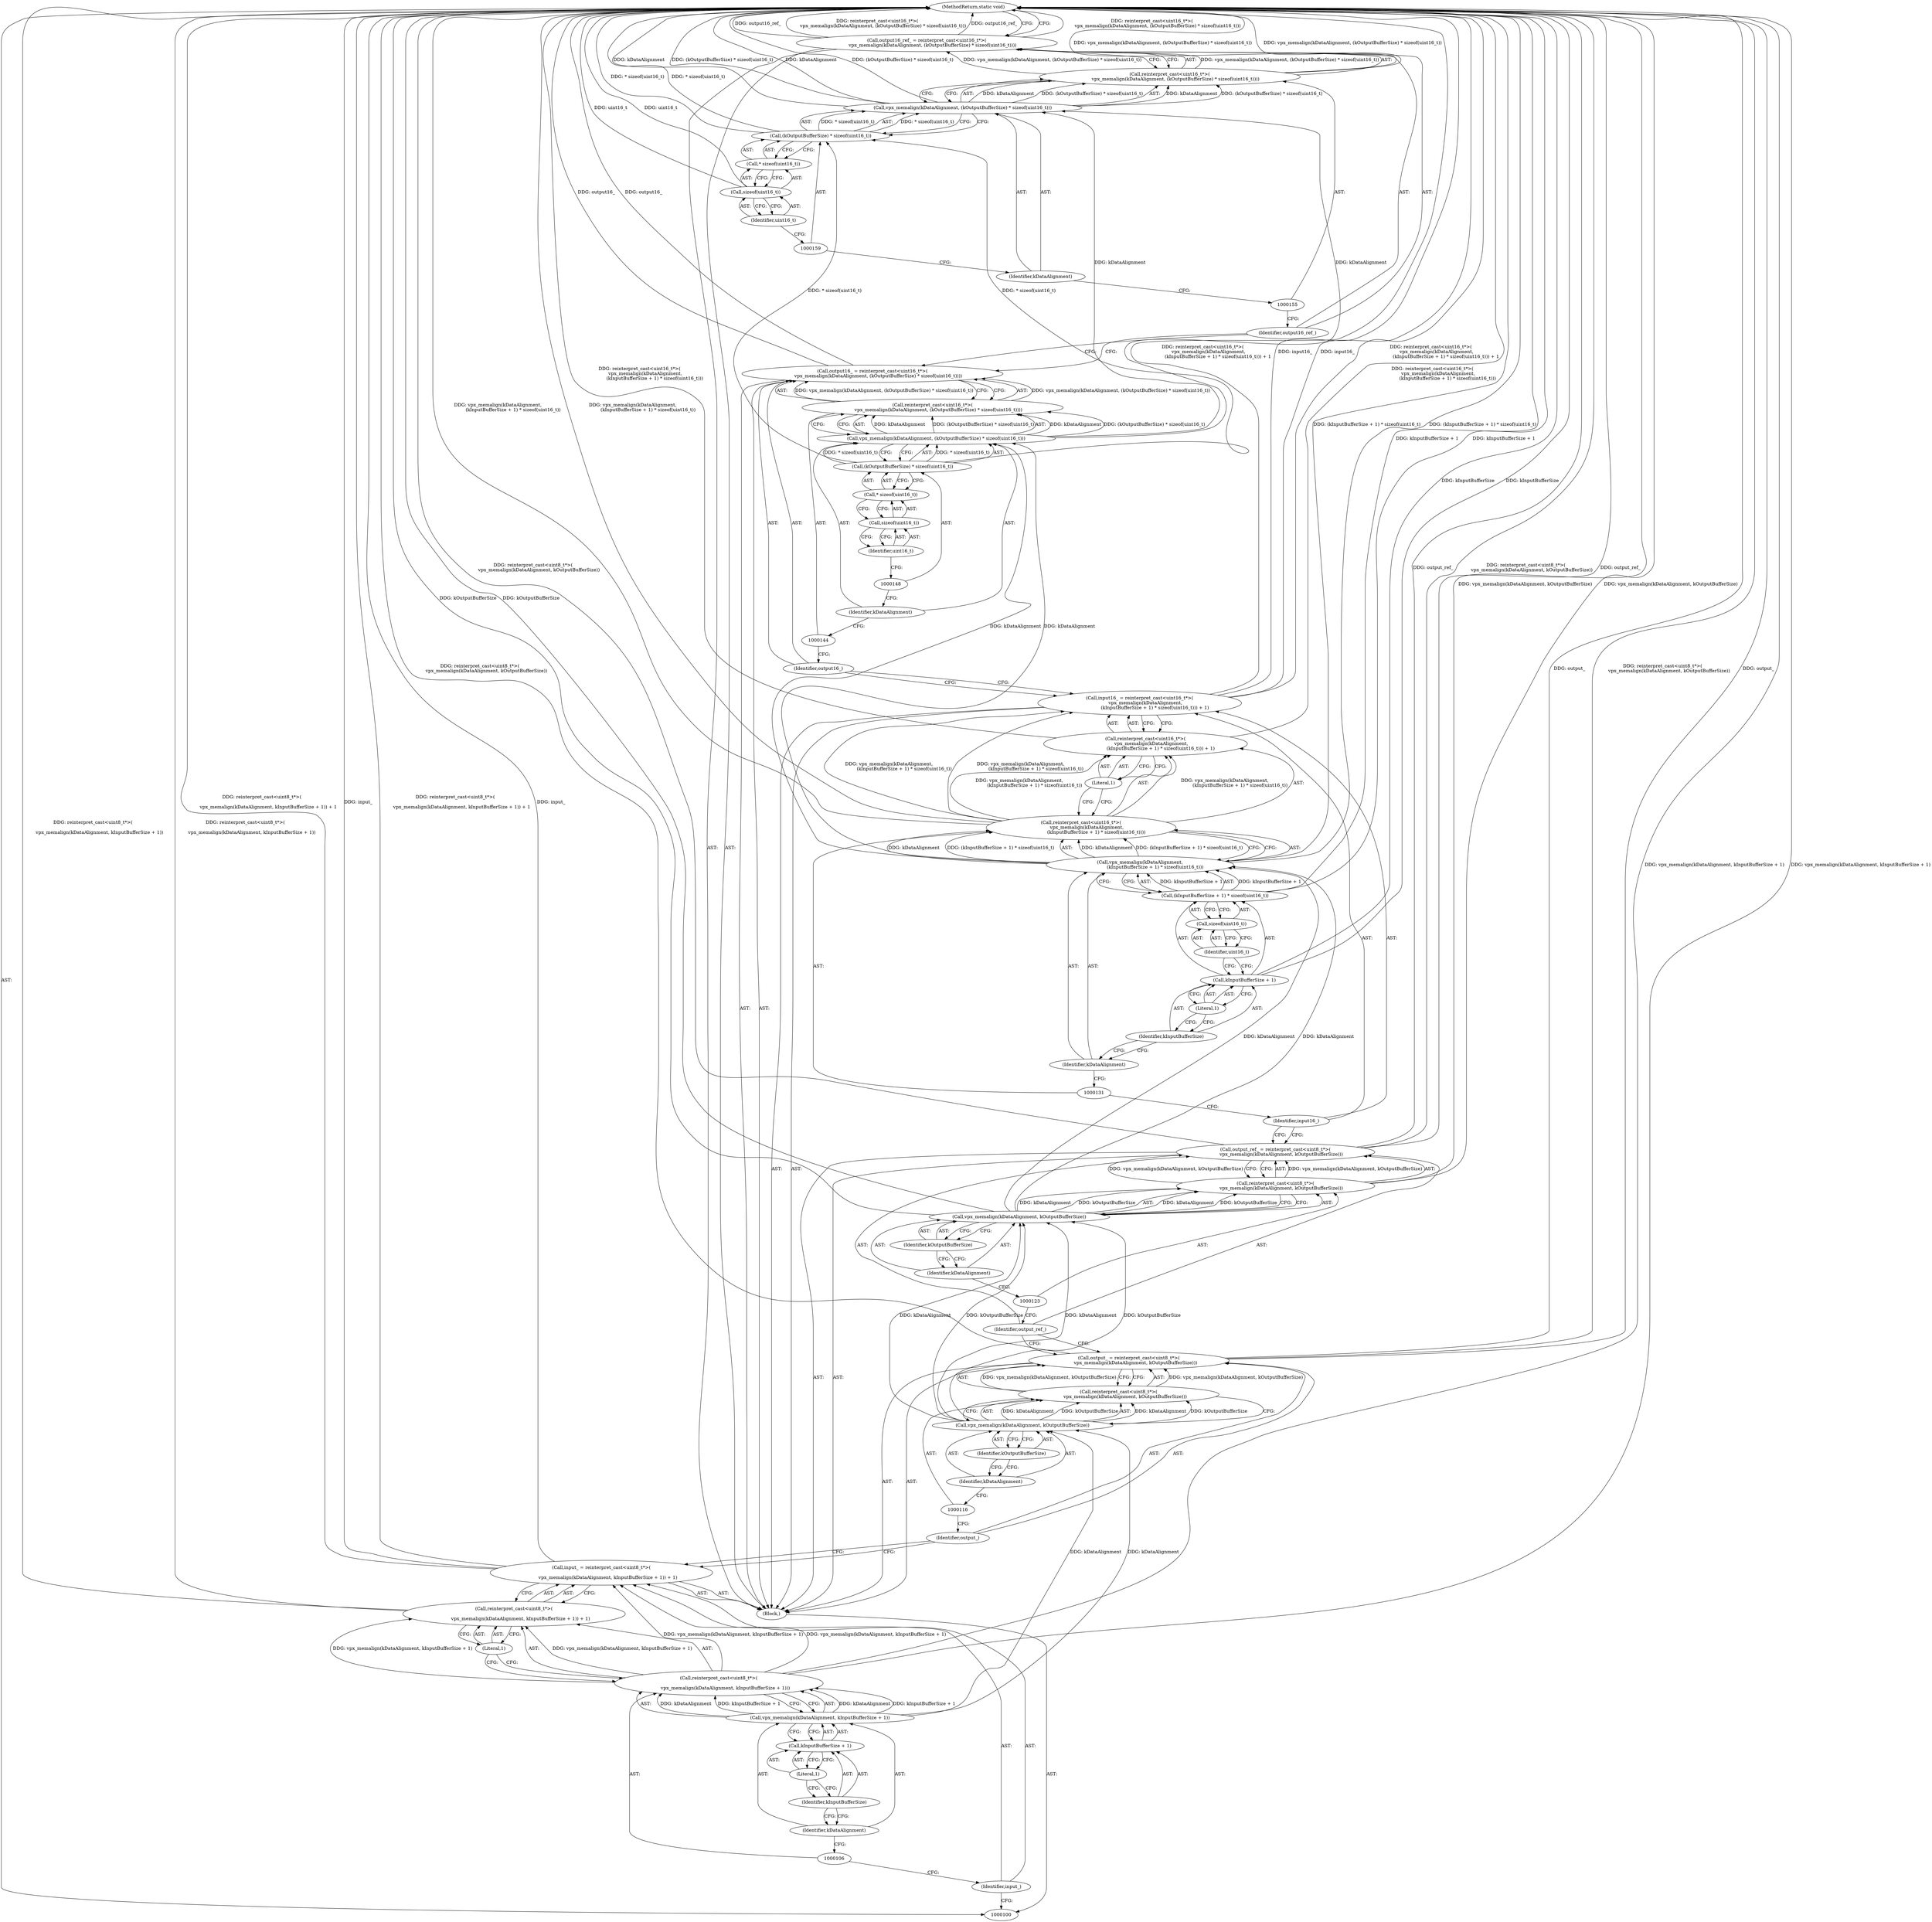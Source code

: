 digraph "0_Android_5a9753fca56f0eeb9f61e342b2fccffc364f9426_31" {
"1000163" [label="(MethodReturn,static void)"];
"1000101" [label="(Block,)"];
"1000129" [label="(Call,reinterpret_cast<uint16_t*>(\n        vpx_memalign(kDataAlignment,\n                     (kInputBufferSize + 1) * sizeof(uint16_t))) + 1)"];
"1000130" [label="(Call,reinterpret_cast<uint16_t*>(\n        vpx_memalign(kDataAlignment,\n                     (kInputBufferSize + 1) * sizeof(uint16_t))))"];
"1000127" [label="(Call,input16_ = reinterpret_cast<uint16_t*>(\n        vpx_memalign(kDataAlignment,\n                     (kInputBufferSize + 1) * sizeof(uint16_t))) + 1)"];
"1000128" [label="(Identifier,input16_)"];
"1000133" [label="(Identifier,kDataAlignment)"];
"1000132" [label="(Call,vpx_memalign(kDataAlignment,\n                     (kInputBufferSize + 1) * sizeof(uint16_t)))"];
"1000134" [label="(Call,(kInputBufferSize + 1) * sizeof(uint16_t))"];
"1000135" [label="(Call,kInputBufferSize + 1)"];
"1000136" [label="(Identifier,kInputBufferSize)"];
"1000137" [label="(Literal,1)"];
"1000138" [label="(Call,sizeof(uint16_t))"];
"1000139" [label="(Identifier,uint16_t)"];
"1000140" [label="(Literal,1)"];
"1000143" [label="(Call,reinterpret_cast<uint16_t*>(\n        vpx_memalign(kDataAlignment, (kOutputBufferSize) * sizeof(uint16_t))))"];
"1000141" [label="(Call,output16_ = reinterpret_cast<uint16_t*>(\n        vpx_memalign(kDataAlignment, (kOutputBufferSize) * sizeof(uint16_t))))"];
"1000142" [label="(Identifier,output16_)"];
"1000146" [label="(Identifier,kDataAlignment)"];
"1000147" [label="(Call,(kOutputBufferSize) * sizeof(uint16_t))"];
"1000149" [label="(Call,* sizeof(uint16_t))"];
"1000150" [label="(Call,sizeof(uint16_t))"];
"1000151" [label="(Identifier,uint16_t)"];
"1000145" [label="(Call,vpx_memalign(kDataAlignment, (kOutputBufferSize) * sizeof(uint16_t)))"];
"1000154" [label="(Call,reinterpret_cast<uint16_t*>(\n        vpx_memalign(kDataAlignment, (kOutputBufferSize) * sizeof(uint16_t))))"];
"1000152" [label="(Call,output16_ref_ = reinterpret_cast<uint16_t*>(\n        vpx_memalign(kDataAlignment, (kOutputBufferSize) * sizeof(uint16_t))))"];
"1000153" [label="(Identifier,output16_ref_)"];
"1000157" [label="(Identifier,kDataAlignment)"];
"1000158" [label="(Call,(kOutputBufferSize) * sizeof(uint16_t))"];
"1000160" [label="(Call,* sizeof(uint16_t))"];
"1000161" [label="(Call,sizeof(uint16_t))"];
"1000162" [label="(Identifier,uint16_t)"];
"1000156" [label="(Call,vpx_memalign(kDataAlignment, (kOutputBufferSize) * sizeof(uint16_t)))"];
"1000104" [label="(Call,reinterpret_cast<uint8_t*>(\n\n         vpx_memalign(kDataAlignment, kInputBufferSize + 1)) + 1)"];
"1000105" [label="(Call,reinterpret_cast<uint8_t*>(\n\n         vpx_memalign(kDataAlignment, kInputBufferSize + 1)))"];
"1000102" [label="(Call,input_ = reinterpret_cast<uint8_t*>(\n\n         vpx_memalign(kDataAlignment, kInputBufferSize + 1)) + 1)"];
"1000103" [label="(Identifier,input_)"];
"1000108" [label="(Identifier,kDataAlignment)"];
"1000109" [label="(Call,kInputBufferSize + 1)"];
"1000110" [label="(Identifier,kInputBufferSize)"];
"1000111" [label="(Literal,1)"];
"1000112" [label="(Literal,1)"];
"1000107" [label="(Call,vpx_memalign(kDataAlignment, kInputBufferSize + 1))"];
"1000115" [label="(Call,reinterpret_cast<uint8_t*>(\n         vpx_memalign(kDataAlignment, kOutputBufferSize)))"];
"1000113" [label="(Call,output_ = reinterpret_cast<uint8_t*>(\n         vpx_memalign(kDataAlignment, kOutputBufferSize)))"];
"1000114" [label="(Identifier,output_)"];
"1000118" [label="(Identifier,kDataAlignment)"];
"1000119" [label="(Identifier,kOutputBufferSize)"];
"1000117" [label="(Call,vpx_memalign(kDataAlignment, kOutputBufferSize))"];
"1000122" [label="(Call,reinterpret_cast<uint8_t*>(\n        vpx_memalign(kDataAlignment, kOutputBufferSize)))"];
"1000120" [label="(Call,output_ref_ = reinterpret_cast<uint8_t*>(\n        vpx_memalign(kDataAlignment, kOutputBufferSize)))"];
"1000121" [label="(Identifier,output_ref_)"];
"1000125" [label="(Identifier,kDataAlignment)"];
"1000126" [label="(Identifier,kOutputBufferSize)"];
"1000124" [label="(Call,vpx_memalign(kDataAlignment, kOutputBufferSize))"];
"1000163" -> "1000100"  [label="AST: "];
"1000163" -> "1000152"  [label="CFG: "];
"1000141" -> "1000163"  [label="DDG: output16_"];
"1000105" -> "1000163"  [label="DDG: vpx_memalign(kDataAlignment, kInputBufferSize + 1)"];
"1000156" -> "1000163"  [label="DDG: kDataAlignment"];
"1000156" -> "1000163"  [label="DDG: (kOutputBufferSize) * sizeof(uint16_t)"];
"1000102" -> "1000163"  [label="DDG: reinterpret_cast<uint8_t*>(\n\n         vpx_memalign(kDataAlignment, kInputBufferSize + 1)) + 1"];
"1000102" -> "1000163"  [label="DDG: input_"];
"1000104" -> "1000163"  [label="DDG: reinterpret_cast<uint8_t*>(\n\n         vpx_memalign(kDataAlignment, kInputBufferSize + 1))"];
"1000152" -> "1000163"  [label="DDG: reinterpret_cast<uint16_t*>(\n        vpx_memalign(kDataAlignment, (kOutputBufferSize) * sizeof(uint16_t)))"];
"1000152" -> "1000163"  [label="DDG: output16_ref_"];
"1000161" -> "1000163"  [label="DDG: uint16_t"];
"1000122" -> "1000163"  [label="DDG: vpx_memalign(kDataAlignment, kOutputBufferSize)"];
"1000129" -> "1000163"  [label="DDG: reinterpret_cast<uint16_t*>(\n        vpx_memalign(kDataAlignment,\n                     (kInputBufferSize + 1) * sizeof(uint16_t)))"];
"1000124" -> "1000163"  [label="DDG: kOutputBufferSize"];
"1000113" -> "1000163"  [label="DDG: output_"];
"1000113" -> "1000163"  [label="DDG: reinterpret_cast<uint8_t*>(\n         vpx_memalign(kDataAlignment, kOutputBufferSize))"];
"1000158" -> "1000163"  [label="DDG: * sizeof(uint16_t)"];
"1000130" -> "1000163"  [label="DDG: vpx_memalign(kDataAlignment,\n                     (kInputBufferSize + 1) * sizeof(uint16_t))"];
"1000127" -> "1000163"  [label="DDG: reinterpret_cast<uint16_t*>(\n        vpx_memalign(kDataAlignment,\n                     (kInputBufferSize + 1) * sizeof(uint16_t))) + 1"];
"1000127" -> "1000163"  [label="DDG: input16_"];
"1000132" -> "1000163"  [label="DDG: (kInputBufferSize + 1) * sizeof(uint16_t)"];
"1000120" -> "1000163"  [label="DDG: output_ref_"];
"1000120" -> "1000163"  [label="DDG: reinterpret_cast<uint8_t*>(\n        vpx_memalign(kDataAlignment, kOutputBufferSize))"];
"1000134" -> "1000163"  [label="DDG: kInputBufferSize + 1"];
"1000135" -> "1000163"  [label="DDG: kInputBufferSize"];
"1000154" -> "1000163"  [label="DDG: vpx_memalign(kDataAlignment, (kOutputBufferSize) * sizeof(uint16_t))"];
"1000101" -> "1000100"  [label="AST: "];
"1000102" -> "1000101"  [label="AST: "];
"1000113" -> "1000101"  [label="AST: "];
"1000120" -> "1000101"  [label="AST: "];
"1000127" -> "1000101"  [label="AST: "];
"1000141" -> "1000101"  [label="AST: "];
"1000152" -> "1000101"  [label="AST: "];
"1000129" -> "1000127"  [label="AST: "];
"1000129" -> "1000140"  [label="CFG: "];
"1000130" -> "1000129"  [label="AST: "];
"1000140" -> "1000129"  [label="AST: "];
"1000127" -> "1000129"  [label="CFG: "];
"1000129" -> "1000163"  [label="DDG: reinterpret_cast<uint16_t*>(\n        vpx_memalign(kDataAlignment,\n                     (kInputBufferSize + 1) * sizeof(uint16_t)))"];
"1000130" -> "1000129"  [label="DDG: vpx_memalign(kDataAlignment,\n                     (kInputBufferSize + 1) * sizeof(uint16_t))"];
"1000130" -> "1000129"  [label="AST: "];
"1000130" -> "1000132"  [label="CFG: "];
"1000131" -> "1000130"  [label="AST: "];
"1000132" -> "1000130"  [label="AST: "];
"1000140" -> "1000130"  [label="CFG: "];
"1000130" -> "1000163"  [label="DDG: vpx_memalign(kDataAlignment,\n                     (kInputBufferSize + 1) * sizeof(uint16_t))"];
"1000130" -> "1000127"  [label="DDG: vpx_memalign(kDataAlignment,\n                     (kInputBufferSize + 1) * sizeof(uint16_t))"];
"1000130" -> "1000129"  [label="DDG: vpx_memalign(kDataAlignment,\n                     (kInputBufferSize + 1) * sizeof(uint16_t))"];
"1000132" -> "1000130"  [label="DDG: kDataAlignment"];
"1000132" -> "1000130"  [label="DDG: (kInputBufferSize + 1) * sizeof(uint16_t)"];
"1000127" -> "1000101"  [label="AST: "];
"1000127" -> "1000129"  [label="CFG: "];
"1000128" -> "1000127"  [label="AST: "];
"1000129" -> "1000127"  [label="AST: "];
"1000142" -> "1000127"  [label="CFG: "];
"1000127" -> "1000163"  [label="DDG: reinterpret_cast<uint16_t*>(\n        vpx_memalign(kDataAlignment,\n                     (kInputBufferSize + 1) * sizeof(uint16_t))) + 1"];
"1000127" -> "1000163"  [label="DDG: input16_"];
"1000130" -> "1000127"  [label="DDG: vpx_memalign(kDataAlignment,\n                     (kInputBufferSize + 1) * sizeof(uint16_t))"];
"1000128" -> "1000127"  [label="AST: "];
"1000128" -> "1000120"  [label="CFG: "];
"1000131" -> "1000128"  [label="CFG: "];
"1000133" -> "1000132"  [label="AST: "];
"1000133" -> "1000131"  [label="CFG: "];
"1000136" -> "1000133"  [label="CFG: "];
"1000132" -> "1000130"  [label="AST: "];
"1000132" -> "1000134"  [label="CFG: "];
"1000133" -> "1000132"  [label="AST: "];
"1000134" -> "1000132"  [label="AST: "];
"1000130" -> "1000132"  [label="CFG: "];
"1000132" -> "1000163"  [label="DDG: (kInputBufferSize + 1) * sizeof(uint16_t)"];
"1000132" -> "1000130"  [label="DDG: kDataAlignment"];
"1000132" -> "1000130"  [label="DDG: (kInputBufferSize + 1) * sizeof(uint16_t)"];
"1000124" -> "1000132"  [label="DDG: kDataAlignment"];
"1000134" -> "1000132"  [label="DDG: kInputBufferSize + 1"];
"1000132" -> "1000145"  [label="DDG: kDataAlignment"];
"1000134" -> "1000132"  [label="AST: "];
"1000134" -> "1000138"  [label="CFG: "];
"1000135" -> "1000134"  [label="AST: "];
"1000138" -> "1000134"  [label="AST: "];
"1000132" -> "1000134"  [label="CFG: "];
"1000134" -> "1000163"  [label="DDG: kInputBufferSize + 1"];
"1000134" -> "1000132"  [label="DDG: kInputBufferSize + 1"];
"1000135" -> "1000134"  [label="AST: "];
"1000135" -> "1000137"  [label="CFG: "];
"1000136" -> "1000135"  [label="AST: "];
"1000137" -> "1000135"  [label="AST: "];
"1000139" -> "1000135"  [label="CFG: "];
"1000135" -> "1000163"  [label="DDG: kInputBufferSize"];
"1000136" -> "1000135"  [label="AST: "];
"1000136" -> "1000133"  [label="CFG: "];
"1000137" -> "1000136"  [label="CFG: "];
"1000137" -> "1000135"  [label="AST: "];
"1000137" -> "1000136"  [label="CFG: "];
"1000135" -> "1000137"  [label="CFG: "];
"1000138" -> "1000134"  [label="AST: "];
"1000138" -> "1000139"  [label="CFG: "];
"1000139" -> "1000138"  [label="AST: "];
"1000134" -> "1000138"  [label="CFG: "];
"1000139" -> "1000138"  [label="AST: "];
"1000139" -> "1000135"  [label="CFG: "];
"1000138" -> "1000139"  [label="CFG: "];
"1000140" -> "1000129"  [label="AST: "];
"1000140" -> "1000130"  [label="CFG: "];
"1000129" -> "1000140"  [label="CFG: "];
"1000143" -> "1000141"  [label="AST: "];
"1000143" -> "1000145"  [label="CFG: "];
"1000144" -> "1000143"  [label="AST: "];
"1000145" -> "1000143"  [label="AST: "];
"1000141" -> "1000143"  [label="CFG: "];
"1000143" -> "1000141"  [label="DDG: vpx_memalign(kDataAlignment, (kOutputBufferSize) * sizeof(uint16_t))"];
"1000145" -> "1000143"  [label="DDG: kDataAlignment"];
"1000145" -> "1000143"  [label="DDG: (kOutputBufferSize) * sizeof(uint16_t)"];
"1000141" -> "1000101"  [label="AST: "];
"1000141" -> "1000143"  [label="CFG: "];
"1000142" -> "1000141"  [label="AST: "];
"1000143" -> "1000141"  [label="AST: "];
"1000153" -> "1000141"  [label="CFG: "];
"1000141" -> "1000163"  [label="DDG: output16_"];
"1000143" -> "1000141"  [label="DDG: vpx_memalign(kDataAlignment, (kOutputBufferSize) * sizeof(uint16_t))"];
"1000142" -> "1000141"  [label="AST: "];
"1000142" -> "1000127"  [label="CFG: "];
"1000144" -> "1000142"  [label="CFG: "];
"1000146" -> "1000145"  [label="AST: "];
"1000146" -> "1000144"  [label="CFG: "];
"1000148" -> "1000146"  [label="CFG: "];
"1000147" -> "1000145"  [label="AST: "];
"1000147" -> "1000149"  [label="CFG: "];
"1000148" -> "1000147"  [label="AST: "];
"1000149" -> "1000147"  [label="AST: "];
"1000145" -> "1000147"  [label="CFG: "];
"1000147" -> "1000145"  [label="DDG: * sizeof(uint16_t)"];
"1000147" -> "1000158"  [label="DDG: * sizeof(uint16_t)"];
"1000149" -> "1000147"  [label="AST: "];
"1000149" -> "1000150"  [label="CFG: "];
"1000150" -> "1000149"  [label="AST: "];
"1000147" -> "1000149"  [label="CFG: "];
"1000150" -> "1000149"  [label="AST: "];
"1000150" -> "1000151"  [label="CFG: "];
"1000151" -> "1000150"  [label="AST: "];
"1000149" -> "1000150"  [label="CFG: "];
"1000151" -> "1000150"  [label="AST: "];
"1000151" -> "1000148"  [label="CFG: "];
"1000150" -> "1000151"  [label="CFG: "];
"1000145" -> "1000143"  [label="AST: "];
"1000145" -> "1000147"  [label="CFG: "];
"1000146" -> "1000145"  [label="AST: "];
"1000147" -> "1000145"  [label="AST: "];
"1000143" -> "1000145"  [label="CFG: "];
"1000145" -> "1000143"  [label="DDG: kDataAlignment"];
"1000145" -> "1000143"  [label="DDG: (kOutputBufferSize) * sizeof(uint16_t)"];
"1000132" -> "1000145"  [label="DDG: kDataAlignment"];
"1000147" -> "1000145"  [label="DDG: * sizeof(uint16_t)"];
"1000145" -> "1000156"  [label="DDG: kDataAlignment"];
"1000154" -> "1000152"  [label="AST: "];
"1000154" -> "1000156"  [label="CFG: "];
"1000155" -> "1000154"  [label="AST: "];
"1000156" -> "1000154"  [label="AST: "];
"1000152" -> "1000154"  [label="CFG: "];
"1000154" -> "1000163"  [label="DDG: vpx_memalign(kDataAlignment, (kOutputBufferSize) * sizeof(uint16_t))"];
"1000154" -> "1000152"  [label="DDG: vpx_memalign(kDataAlignment, (kOutputBufferSize) * sizeof(uint16_t))"];
"1000156" -> "1000154"  [label="DDG: kDataAlignment"];
"1000156" -> "1000154"  [label="DDG: (kOutputBufferSize) * sizeof(uint16_t)"];
"1000152" -> "1000101"  [label="AST: "];
"1000152" -> "1000154"  [label="CFG: "];
"1000153" -> "1000152"  [label="AST: "];
"1000154" -> "1000152"  [label="AST: "];
"1000163" -> "1000152"  [label="CFG: "];
"1000152" -> "1000163"  [label="DDG: reinterpret_cast<uint16_t*>(\n        vpx_memalign(kDataAlignment, (kOutputBufferSize) * sizeof(uint16_t)))"];
"1000152" -> "1000163"  [label="DDG: output16_ref_"];
"1000154" -> "1000152"  [label="DDG: vpx_memalign(kDataAlignment, (kOutputBufferSize) * sizeof(uint16_t))"];
"1000153" -> "1000152"  [label="AST: "];
"1000153" -> "1000141"  [label="CFG: "];
"1000155" -> "1000153"  [label="CFG: "];
"1000157" -> "1000156"  [label="AST: "];
"1000157" -> "1000155"  [label="CFG: "];
"1000159" -> "1000157"  [label="CFG: "];
"1000158" -> "1000156"  [label="AST: "];
"1000158" -> "1000160"  [label="CFG: "];
"1000159" -> "1000158"  [label="AST: "];
"1000160" -> "1000158"  [label="AST: "];
"1000156" -> "1000158"  [label="CFG: "];
"1000158" -> "1000163"  [label="DDG: * sizeof(uint16_t)"];
"1000158" -> "1000156"  [label="DDG: * sizeof(uint16_t)"];
"1000147" -> "1000158"  [label="DDG: * sizeof(uint16_t)"];
"1000160" -> "1000158"  [label="AST: "];
"1000160" -> "1000161"  [label="CFG: "];
"1000161" -> "1000160"  [label="AST: "];
"1000158" -> "1000160"  [label="CFG: "];
"1000161" -> "1000160"  [label="AST: "];
"1000161" -> "1000162"  [label="CFG: "];
"1000162" -> "1000161"  [label="AST: "];
"1000160" -> "1000161"  [label="CFG: "];
"1000161" -> "1000163"  [label="DDG: uint16_t"];
"1000162" -> "1000161"  [label="AST: "];
"1000162" -> "1000159"  [label="CFG: "];
"1000161" -> "1000162"  [label="CFG: "];
"1000156" -> "1000154"  [label="AST: "];
"1000156" -> "1000158"  [label="CFG: "];
"1000157" -> "1000156"  [label="AST: "];
"1000158" -> "1000156"  [label="AST: "];
"1000154" -> "1000156"  [label="CFG: "];
"1000156" -> "1000163"  [label="DDG: kDataAlignment"];
"1000156" -> "1000163"  [label="DDG: (kOutputBufferSize) * sizeof(uint16_t)"];
"1000156" -> "1000154"  [label="DDG: kDataAlignment"];
"1000156" -> "1000154"  [label="DDG: (kOutputBufferSize) * sizeof(uint16_t)"];
"1000145" -> "1000156"  [label="DDG: kDataAlignment"];
"1000158" -> "1000156"  [label="DDG: * sizeof(uint16_t)"];
"1000104" -> "1000102"  [label="AST: "];
"1000104" -> "1000112"  [label="CFG: "];
"1000105" -> "1000104"  [label="AST: "];
"1000112" -> "1000104"  [label="AST: "];
"1000102" -> "1000104"  [label="CFG: "];
"1000104" -> "1000163"  [label="DDG: reinterpret_cast<uint8_t*>(\n\n         vpx_memalign(kDataAlignment, kInputBufferSize + 1))"];
"1000105" -> "1000104"  [label="DDG: vpx_memalign(kDataAlignment, kInputBufferSize + 1)"];
"1000105" -> "1000104"  [label="AST: "];
"1000105" -> "1000107"  [label="CFG: "];
"1000106" -> "1000105"  [label="AST: "];
"1000107" -> "1000105"  [label="AST: "];
"1000112" -> "1000105"  [label="CFG: "];
"1000105" -> "1000163"  [label="DDG: vpx_memalign(kDataAlignment, kInputBufferSize + 1)"];
"1000105" -> "1000102"  [label="DDG: vpx_memalign(kDataAlignment, kInputBufferSize + 1)"];
"1000105" -> "1000104"  [label="DDG: vpx_memalign(kDataAlignment, kInputBufferSize + 1)"];
"1000107" -> "1000105"  [label="DDG: kDataAlignment"];
"1000107" -> "1000105"  [label="DDG: kInputBufferSize + 1"];
"1000102" -> "1000101"  [label="AST: "];
"1000102" -> "1000104"  [label="CFG: "];
"1000103" -> "1000102"  [label="AST: "];
"1000104" -> "1000102"  [label="AST: "];
"1000114" -> "1000102"  [label="CFG: "];
"1000102" -> "1000163"  [label="DDG: reinterpret_cast<uint8_t*>(\n\n         vpx_memalign(kDataAlignment, kInputBufferSize + 1)) + 1"];
"1000102" -> "1000163"  [label="DDG: input_"];
"1000105" -> "1000102"  [label="DDG: vpx_memalign(kDataAlignment, kInputBufferSize + 1)"];
"1000103" -> "1000102"  [label="AST: "];
"1000103" -> "1000100"  [label="CFG: "];
"1000106" -> "1000103"  [label="CFG: "];
"1000108" -> "1000107"  [label="AST: "];
"1000108" -> "1000106"  [label="CFG: "];
"1000110" -> "1000108"  [label="CFG: "];
"1000109" -> "1000107"  [label="AST: "];
"1000109" -> "1000111"  [label="CFG: "];
"1000110" -> "1000109"  [label="AST: "];
"1000111" -> "1000109"  [label="AST: "];
"1000107" -> "1000109"  [label="CFG: "];
"1000110" -> "1000109"  [label="AST: "];
"1000110" -> "1000108"  [label="CFG: "];
"1000111" -> "1000110"  [label="CFG: "];
"1000111" -> "1000109"  [label="AST: "];
"1000111" -> "1000110"  [label="CFG: "];
"1000109" -> "1000111"  [label="CFG: "];
"1000112" -> "1000104"  [label="AST: "];
"1000112" -> "1000105"  [label="CFG: "];
"1000104" -> "1000112"  [label="CFG: "];
"1000107" -> "1000105"  [label="AST: "];
"1000107" -> "1000109"  [label="CFG: "];
"1000108" -> "1000107"  [label="AST: "];
"1000109" -> "1000107"  [label="AST: "];
"1000105" -> "1000107"  [label="CFG: "];
"1000107" -> "1000105"  [label="DDG: kDataAlignment"];
"1000107" -> "1000105"  [label="DDG: kInputBufferSize + 1"];
"1000107" -> "1000117"  [label="DDG: kDataAlignment"];
"1000115" -> "1000113"  [label="AST: "];
"1000115" -> "1000117"  [label="CFG: "];
"1000116" -> "1000115"  [label="AST: "];
"1000117" -> "1000115"  [label="AST: "];
"1000113" -> "1000115"  [label="CFG: "];
"1000115" -> "1000113"  [label="DDG: vpx_memalign(kDataAlignment, kOutputBufferSize)"];
"1000117" -> "1000115"  [label="DDG: kDataAlignment"];
"1000117" -> "1000115"  [label="DDG: kOutputBufferSize"];
"1000113" -> "1000101"  [label="AST: "];
"1000113" -> "1000115"  [label="CFG: "];
"1000114" -> "1000113"  [label="AST: "];
"1000115" -> "1000113"  [label="AST: "];
"1000121" -> "1000113"  [label="CFG: "];
"1000113" -> "1000163"  [label="DDG: output_"];
"1000113" -> "1000163"  [label="DDG: reinterpret_cast<uint8_t*>(\n         vpx_memalign(kDataAlignment, kOutputBufferSize))"];
"1000115" -> "1000113"  [label="DDG: vpx_memalign(kDataAlignment, kOutputBufferSize)"];
"1000114" -> "1000113"  [label="AST: "];
"1000114" -> "1000102"  [label="CFG: "];
"1000116" -> "1000114"  [label="CFG: "];
"1000118" -> "1000117"  [label="AST: "];
"1000118" -> "1000116"  [label="CFG: "];
"1000119" -> "1000118"  [label="CFG: "];
"1000119" -> "1000117"  [label="AST: "];
"1000119" -> "1000118"  [label="CFG: "];
"1000117" -> "1000119"  [label="CFG: "];
"1000117" -> "1000115"  [label="AST: "];
"1000117" -> "1000119"  [label="CFG: "];
"1000118" -> "1000117"  [label="AST: "];
"1000119" -> "1000117"  [label="AST: "];
"1000115" -> "1000117"  [label="CFG: "];
"1000117" -> "1000115"  [label="DDG: kDataAlignment"];
"1000117" -> "1000115"  [label="DDG: kOutputBufferSize"];
"1000107" -> "1000117"  [label="DDG: kDataAlignment"];
"1000117" -> "1000124"  [label="DDG: kDataAlignment"];
"1000117" -> "1000124"  [label="DDG: kOutputBufferSize"];
"1000122" -> "1000120"  [label="AST: "];
"1000122" -> "1000124"  [label="CFG: "];
"1000123" -> "1000122"  [label="AST: "];
"1000124" -> "1000122"  [label="AST: "];
"1000120" -> "1000122"  [label="CFG: "];
"1000122" -> "1000163"  [label="DDG: vpx_memalign(kDataAlignment, kOutputBufferSize)"];
"1000122" -> "1000120"  [label="DDG: vpx_memalign(kDataAlignment, kOutputBufferSize)"];
"1000124" -> "1000122"  [label="DDG: kDataAlignment"];
"1000124" -> "1000122"  [label="DDG: kOutputBufferSize"];
"1000120" -> "1000101"  [label="AST: "];
"1000120" -> "1000122"  [label="CFG: "];
"1000121" -> "1000120"  [label="AST: "];
"1000122" -> "1000120"  [label="AST: "];
"1000128" -> "1000120"  [label="CFG: "];
"1000120" -> "1000163"  [label="DDG: output_ref_"];
"1000120" -> "1000163"  [label="DDG: reinterpret_cast<uint8_t*>(\n        vpx_memalign(kDataAlignment, kOutputBufferSize))"];
"1000122" -> "1000120"  [label="DDG: vpx_memalign(kDataAlignment, kOutputBufferSize)"];
"1000121" -> "1000120"  [label="AST: "];
"1000121" -> "1000113"  [label="CFG: "];
"1000123" -> "1000121"  [label="CFG: "];
"1000125" -> "1000124"  [label="AST: "];
"1000125" -> "1000123"  [label="CFG: "];
"1000126" -> "1000125"  [label="CFG: "];
"1000126" -> "1000124"  [label="AST: "];
"1000126" -> "1000125"  [label="CFG: "];
"1000124" -> "1000126"  [label="CFG: "];
"1000124" -> "1000122"  [label="AST: "];
"1000124" -> "1000126"  [label="CFG: "];
"1000125" -> "1000124"  [label="AST: "];
"1000126" -> "1000124"  [label="AST: "];
"1000122" -> "1000124"  [label="CFG: "];
"1000124" -> "1000163"  [label="DDG: kOutputBufferSize"];
"1000124" -> "1000122"  [label="DDG: kDataAlignment"];
"1000124" -> "1000122"  [label="DDG: kOutputBufferSize"];
"1000117" -> "1000124"  [label="DDG: kDataAlignment"];
"1000117" -> "1000124"  [label="DDG: kOutputBufferSize"];
"1000124" -> "1000132"  [label="DDG: kDataAlignment"];
}
